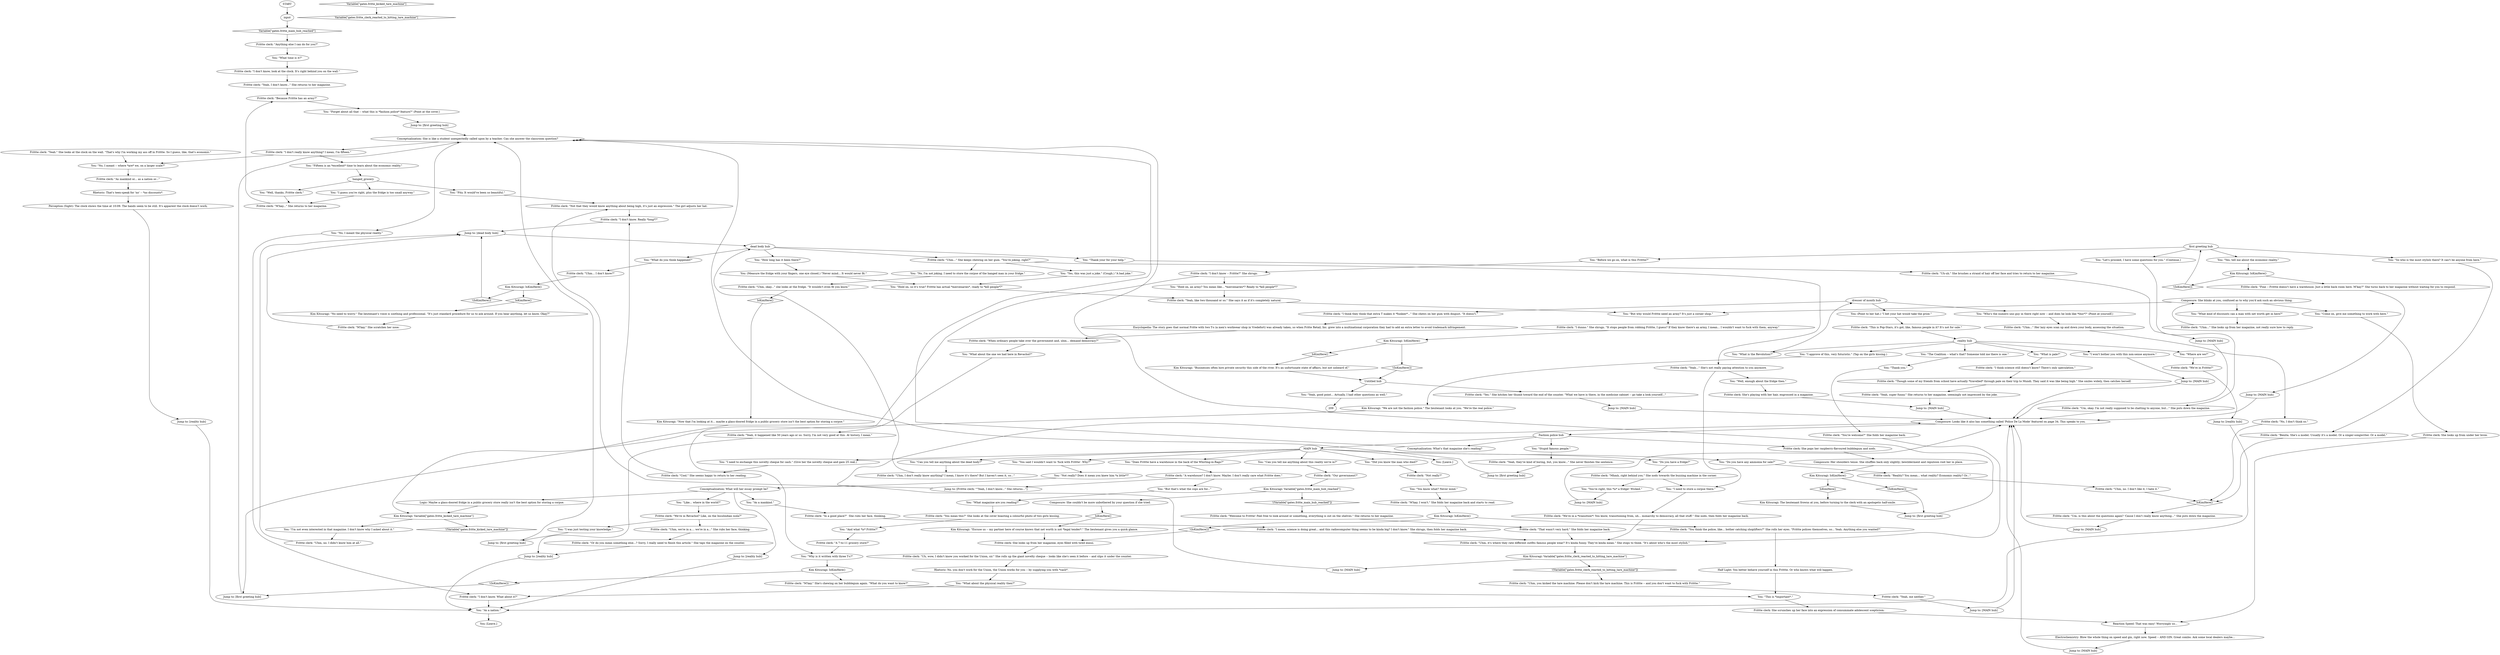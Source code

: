 # FRITTE / FRITTE CLERK
# A dialogue with a bored teenage girl who works as a shop clerk.
# ==================================================
digraph G {
	  0 [label="START"];
	  1 [label="input"];
	  2 [label="Kim Kitsuragi: IsKimHere()"];
	  3 [label="IsKimHere()", shape=diamond];
	  4 [label="!(IsKimHere())", shape=diamond];
	  5 [label="You: \"I need to exchange this novelty cheque for cash.\" (Give her the novelty cheque and gain 25 reál.)"];
	  6 [label="Electrochemistry: Blow the whole thing on speed and gin, right now. Speed -- AND GIN. Great combo. Ask some local dealers maybe..."];
	  7 [label="dead body hub"];
	  8 [label="You: \"Where are we?\""];
	  9 [label="You: \"What is the Revolution?\""];
	  10 [label="Frittte clerk: \"I don't know, look at the clock. It's right behind you on the wall.\""];
	  11 [label="Kim Kitsuragi: \"Now that I'm looking at it... maybe a glass-doored fridge in a public grocery store isn't the best option for storing a corpse.\""];
	  12 [label="You: \"Let's proceed, I have some questions for you.\" (Continue.)"];
	  13 [label="Frittte clerk: \"Um, okay. I'm not really supposed to be chatting to anyone, but...\" She puts down the magazine."];
	  14 [label="Jump to: [reality hub]"];
	  15 [label="You: \"Stupid famous people.\""];
	  16 [label="Jump to: [first greeting hub]"];
	  17 [label="You: \"Yeah, good point... Actually, I had other questions as well.\""];
	  18 [label="Frittte clerk: She scrunches up her face into an expression of consummate adolescent scepticism."];
	  19 [label="You: \"Thank your for your help.\""];
	  20 [label="Frittte clerk: \"Mhmh, right behind you.\" She nods towards the buzzing machine in the corner."];
	  21 [label="Jump to: [MAIN hub]"];
	  22 [label="You: \"Pity. It would've been so beautiful.\""];
	  23 [label="You: \"Can you tell me anything about the dead body?\""];
	  24 [label="You: \"No, I meant the physical reality.\""];
	  25 [label="Frittte clerk: \"Not really?\""];
	  26 [label="Frittte clerk: \"Uh-uh.\" She brushes a strand of hair off her face and tries to return to her magazine."];
	  27 [label="Jump to: [dead body hub]"];
	  28 [label="Jump to: [MAIN hub]"];
	  29 [label="Frittte clerk: \"M'kay.\" She scratches her nose."];
	  30 [label="You: \"Well, enough about the fridge then.\""];
	  31 [label="Frittte clerk: \"Uhm, okay...\" she looks at the fridge. \"It wouldn't even fit you know.\""];
	  32 [label="You: (Point to her hat.) \"I bet your hat would take the prize.\""];
	  33 [label="You: \"Before we go on, what is this Frittte?\""];
	  34 [label="You: \"Who's the numero uno guy in there right now -- and does he look like *this*?\" (Point at yourself.)"];
	  35 [label="Composure: Her shoulders tense. She shuffles back only slightly; bewilderment and repulsion root her in place."];
	  36 [label="Frittte clerk: \"You mean this?\" She looks at the cover boasting a colourful photo of two girls kissing."];
	  37 [label="Jump to: [reality hub]"];
	  38 [label="You: \"No, I'm not joking. I need to store the corpse of the hanged man in your fridge.\""];
	  39 [label="Frittte clerk: \"Though some of my friends from school have actually *travelled* through pale on their trip to Mundi. They said it was like being high.\" She smiles widely, then catches herself."];
	  40 [label="You: \"What about the one we had here in Revachol?\""];
	  41 [label="Kim Kitsuragi: IsKimHere()"];
	  42 [label="IsKimHere()", shape=diamond];
	  43 [label="!(IsKimHere())", shape=diamond];
	  44 [label="You: [Leave.]"];
	  45 [label="You: \"What is pale?\""];
	  46 [label="Frittte clerk: \"In a good place?\"  She rubs her face, thinking."];
	  47 [label="Kim Kitsuragi: IsKimHere()"];
	  48 [label="IsKimHere()", shape=diamond];
	  49 [label="!(IsKimHere())", shape=diamond];
	  50 [label="You: \"Well, thanks, Frittte clerk.\""];
	  51 [label="Frittte clerk: \"Yeah, they're kind of boring, but, you know...\" She never finishes the sentence."];
	  52 [label="Frittte clerk: \"No, I don't think so.\""];
	  53 [label="You: \"But why would Frittte need an army? It's just a corner shop.\""];
	  54 [label="You: \"Do you have any ammonia for sale?\""];
	  55 [label="You: \"I was just testing your knowledge.\""];
	  56 [label="You: \"Do you have a fridge?\""];
	  57 [label="Frittte clerk: \"You're welcome?\" She folds her magazine back."];
	  58 [label="Frittte clerk: \"Yeah, it happened like 50 years ago or so. Sorry, I'm not very good at this. At history, I mean.\""];
	  59 [label="Frittte clerk: \"Uhm...\" Her lazy eyes scan up and down your body, assessing the situation."];
	  60 [label="You: \"You said I wouldn't want to 'fuck with Frittte'. Why?\""];
	  61 [label="Fashion police hub"];
	  62 [label="Frittte clerk: \"I don't know. What about it?\""];
	  63 [label="You: \"The Coalition -- what's that? Someone told me there is one.\""];
	  64 [label="You: \"I won't bother you with this non-sense anymore.\""];
	  65 [label="Frittte clerk: \"We're in Frittte?\""];
	  66 [label="You: \"As a mankind.\""];
	  67 [label="You: \"Like... where in the world?\""];
	  68 [label="Kim Kitsuragi: \"No need to worry.\" The lieutenant's voice is soothing and professional. \"It's just standard procedure for us to ask around. If you hear anything, let us know. Okay?\""];
	  69 [label="You: \"You're right, this *is* a fridge! Wicked.\""];
	  70 [label="Frittte clerk: She's playing with her hair, engrossed in a magazine."];
	  71 [label="Frittte clerk: \"Benita. She's a model. Usually it's a model. Or a singer-songwriter. Or a model.\""];
	  72 [label="Jump to: [MAIN hub]"];
	  73 [label="Frittte clerk: \"Yeah, like two thousand or so.\" She says it as if it's completely natural."];
	  74 [label="Frittte clerk: \"M'kay. I won't.\" She folds her magazine back and starts to read."];
	  75 [label="Frittte clerk: \"I mean, science is doing great... and this radiocomputer thing seems to be kinda big? I don't know.\" She shrugs, then folds her magazine back."];
	  76 [label="Frittte clerk: \"A warehouse? I don't know. Maybe. I don't really care what Frittte does.\""];
	  77 [label="Frittte clerk: She looks up from under her brow."];
	  78 [label="Jump to: [MAIN hub]"];
	  79 [label="Kim Kitsuragi: \"Businesses often hire private security this side of the river. It's an unfortunate state of affairs, but not unheard of.\""];
	  80 [label="Frittte clerk: \"We're in Revachol? Like, on the Insulindian isola?\""];
	  81 [label="Frittte clerk: \"I think science still doesn't know? There's only speculation.\""];
	  82 [label="You: \"I need to store a corpse there.\""];
	  83 [label="Frittte clerk: \"I don't know -- Frittte?\" She shrugs."];
	  84 [label="Frittte clerk: \"A 7-to-11 grocery store?\""];
	  85 [label="Kim Kitsuragi: \"Excuse us -- my partner here of course knows that net worth is not *legal tender*.\" The lieutenant gives you a quick glance."];
	  86 [label="Half Light: You better behave yourself in this Frittte. Or who knows what will happen."];
	  87 [label="You: \"Why is it written with three T-s?\""];
	  88 [label="Frittte clerk: \"Uhm, I don't really know anything? I mean, I know it's there? But I haven't seen it, so...\""];
	  89 [label="Frittte clerk: \"As mankind or... as a nation or...\""];
	  90 [label="You: \"What do you think happened?\""];
	  91 [label="Frittte clerk: \"Uhm... I don't know?\""];
	  92 [label="Frittte clerk: \"M'kay...\" She returns to her magazine."];
	  93 [label="Jump to: [first greeting hub]"];
	  94 [label="Jump to: [first greeting hub]"];
	  95 [label="Frittte clerk: \"I dunno.\" She shrugs. \"It stops people from robbing Frittte, I guess? If they know there's an army, I mean... I wouldn't want to fuck with them, anyway.\""];
	  96 [label="You: \"Does Frittte have a warehouse in the back of the Whirling-in-Rags?\""];
	  97 [label="Frittte clerk: \"Uhm...\" She looks up from her magazine, not really sure how to reply."];
	  98 [label="Kim Kitsuragi: The lieutenant frowns at you, before turning to the clerk with an apologetic half-smile."];
	  99 [label="Frittte clerk: \"Welcome to Frittte! Feel free to look around or something, everything is out on the shelves.\" She returns to her magazine."];
	  100 [label="You: \"Fifteen is an *excellent* time to learn about the economic reality.\""];
	  101 [label="Jump to: [MAIN hub]"];
	  102 [label="You: \"I guess you're right, plus the fridge is too small anyway.\""];
	  103 [label="Frittte clerk: \"Uhm, you kicked the tare machine. Please don't kick the tare machine. This is Frittte -- and you don't want to fuck with Frittte.\""];
	  104 [label="Encyclopedia: The story goes that normal Fritte with two T-s (a men's workwear shop in Vredefort) was already taken, so when Fritte Retail, Inc. grew into a multinational corporation they had to add an extra letter to avoid trademark infringement."];
	  105 [label="Untitled hub"];
	  106 [label="Jump to: [MAIN hub]"];
	  107 [label="Frittte clerk: \"Yeah.\" She looks at the clock on the wall. \"That's why I'm working my ass off in Frittte. So I guess, like, that's economic.\""];
	  108 [label="hanged_grocery"];
	  109 [label="Kim Kitsuragi: Variable[\"gates.fritte_kicked_tare_machine\"]"];
	  110 [label="Variable[\"gates.fritte_kicked_tare_machine\"]", shape=diamond];
	  111 [label="!(Variable[\"gates.fritte_kicked_tare_machine\"])", shape=diamond];
	  112 [label="You: \"I'm not even interested in that magazine. I don't know why I asked about it.\""];
	  113 [label="Frittte clerk: She pops her raspberry-flavoured bubblegum and nods."];
	  114 [label="Kim Kitsuragi: \"We are not the fashion police.\" The lieutenant looks at you. \"We're the real police.\""];
	  115 [label="Frittte clerk: \"Um, is this about the questions again? 'Cause I don't really know anything...\" She puts down the magazine."];
	  116 [label="Frittte clerk: \"Anything else I can do for you?\""];
	  117 [label="Rhetoric: No, you don't work for the Union, the Union works for you -- by supplying you with *cash*."];
	  118 [label="You: \"What time is it?\""];
	  119 [label="You: \"I approve of this, very futuristic.\" (Tap on the girls kissing.)"];
	  120 [label="MAIN hub"];
	  121 [label="Composure: Looks like it also has something called 'Police De La Mode' featured on page 34. This speaks to you."];
	  122 [label="reality hub"];
	  123 [label="You: \"As a nation.\""];
	  124 [label="Logic: Maybe a glass-doored fridge in a public grocery store really isn't the best option for storing a corpse."];
	  125 [label="first greeting hub"];
	  126 [label="Conceptualization: She is like a student unexpectedly called upon by a teacher. Can she answer the classroom question?"];
	  127 [label="Frittte clerk: \"Uhm, no. I don't like it, I hate it.\""];
	  128 [label="Frittte clerk: \"This is Pop-Stars, it's got, like, famous people in it? It's not for sale.\""];
	  129 [label="You: \"And what *is* Frittte?\""];
	  130 [label="You: \"Hold on, an army? You mean like... *mercenaries*? Ready to *kill people*?\""];
	  131 [label="You: \"What kind of discounts can a man with net worth get in here?\""];
	  132 [label="You: \"Can you tell me anything about this reality we're in?\""];
	  133 [label="You: \"Did you know the man who died?\""];
	  134 [label="You: \"How long has it been there?\""];
	  135 [label="Frittte clerk: \"Uhm...\" She keeps chewing on her gum. \"You're joking, right?\""];
	  136 [label="Frittte clerk: \"We're in a *transition*! You know, transitioning from, uh... monarchy to democracy, all that stuff.\" She nods, then folds her magazine back."];
	  137 [label="Frittte clerk: \"Or do you mean something else...? Sorry, I really need to finish this article.\" She taps the magazine on the counter."];
	  138 [label="Kim Kitsuragi: Variable[\"gates.fritte_main_hub_reached\"]"];
	  139 [label="Variable[\"gates.fritte_main_hub_reached\"]", shape=diamond];
	  140 [label="!(Variable[\"gates.fritte_main_hub_reached\"])", shape=diamond];
	  141 [label="Composure: She couldn't be more unbothered by your question if she tried."];
	  142 [label="Perception (Sight): The clock shows the time at 10:09. The hands seem to be still. It's apparent the clock doesn't work."];
	  143 [label="Frittte clerk: \"Yeah, I don't know...\" She returns to her magazine."];
	  144 [label="Frittte clerk: \"Not that they would know anything about being high, it's just an expression.\" The girl adjusts her hat."];
	  145 [label="Frittte clerk: \"Yeah, super funny.\" She returns to her magazine, seemingly not impressed by the joke."];
	  146 [label="You: \"Hold on, so it's true? Frittte has actual *mercenaries*, ready to *kill people*?\""];
	  147 [label="You: \"Come on, give me something to work with here.\""];
	  148 [label="You: \"But that's what the cops are for...\""];
	  149 [label="Frittte clerk: \"Yes.\" She hitches her thumb toward the end of the counter. \"What we have is there, in the medicine cabinet -- go take a look yourself...\""];
	  150 [label="Frittte clerk: \"Uh, wow, I didn't know you worked for the Union, sir.\" She rolls up the giant novelty cheque -- looks like she's seen it before -- and slips it under the counter."];
	  151 [label="Frittte clerk: \"Cool.\" She seems happy to return to her reading."];
	  152 [label="Jump to: [MAIN hub]"];
	  153 [label="Frittte clerk: \"I don't know. Really *long*?\""];
	  154 [label="You: (Measure the fridge with your fingers, one eye closed.) \"Never mind... It would never fit.\""];
	  155 [label="You: \"Yes, this was just a joke.\" (Cough.) \"A bad joke.\""];
	  156 [label="Frittte clerk: \"Yeah...\" She's not really paying attention to you anymore."];
	  157 [label="Jump to: [MAIN hub]"];
	  158 [label="Frittte clerk: \"Because Frittte has an army?\""];
	  159 [label="You: \"Not really? Does it mean you knew him *a little*?\""];
	  160 [label="You: \"You know what? Never mind.\""];
	  161 [label="Jump to: [reality hub]"];
	  162 [label="Kim Kitsuragi: IsKimHere()"];
	  163 [label="IsKimHere()", shape=diamond];
	  164 [label="!(IsKimHere())", shape=diamond];
	  165 [label="Frittte clerk: \"You think the police, like... bother catching shoplifters?\" She rolls her eyes. \"Frittte polices themselves, so... Yeah. Anything else you wanted?\""];
	  166 [label="You: \"What magazine are you reading?\""];
	  167 [label="You: \"Yes, tell me about the economic reality.\""];
	  168 [label="Frittte clerk: \"I don't really know anything? I mean, I'm fifteen.\""];
	  169 [label="Kim Kitsuragi: IsKimHere()"];
	  170 [label="IsKimHere()", shape=diamond];
	  171 [label="!(IsKimHere())", shape=diamond];
	  172 [label="Frittte clerk: \"Fine -- Frittte doesn't have a warehouse. Just a little back room here. M'kay?\" She turns back to her magazine without waiting for you to respond."];
	  173 [label="Reaction Speed: That was easy! Worryingly so..."];
	  174 [label="You: \"What about the physical reality then?\""];
	  175 [label="You: \"No, I meant -- where *are* we, on a larger scale?\""];
	  176 [label="Jump to: [reality hub]"];
	  177 [label="Frittte clerk: \"Uhm, it's where they rate different outfits famous people wear? It's kinda funny. They're kinda mean.\" She stops to think. \"It's about who's the most stylish.\""];
	  178 [label="Jump to: [first greeting hub]"];
	  179 [label="Frittte clerk: \"When ordinary people take over the government and, uhm... demand democracy?\""];
	  180 [label="dresser of month hub"];
	  181 [label="Kim Kitsuragi: Variable[\"gates.fritte_clerk_reacted_to_hitting_tare_machine\"]"];
	  182 [label="Variable[\"gates.fritte_clerk_reacted_to_hitting_tare_machine\"]", shape=diamond];
	  183 [label="!(Variable[\"gates.fritte_clerk_reacted_to_hitting_tare_machine\"])", shape=diamond];
	  184 [label="Jump to: [MAIN hub]"];
	  185 [label="Frittte clerk: \"Yeah, me neither.\""];
	  186 [label="Frittte clerk: \"Uhm, no. I didn't know him at all.\""];
	  187 [label="Conceptualization: What will her essay prompt be?"];
	  188 [label="Rhetoric: That's teen-speak for 'no' -- *no discounts*."];
	  189 [label="Composure: She blinks at you, confused as to why you'd ask such an obvious thing."];
	  190 [label="You: \"Forget about all that -- what this is *fashion police* feature?\" (Point at the cover.)"];
	  191 [label="Conceptualization: What's that magazine she's reading?"];
	  192 [label="Frittte clerk: \"That wasn't very hard.\" She folds her magazine back."];
	  193 [label="Jump to: [first greeting hub]"];
	  194 [label="Jump to: [MAIN hub]"];
	  195 [label="You: \"This is *important*.\""];
	  196 [label="Jump to: [Frittte clerk: \"\"Yeah, I don't know...\" She returns...\"]"];
	  197 [label="Frittte clerk: She looks up from her magazine, eyes filled with tired ennui."];
	  198 [label="Frittte clerk: \"Reality? You mean... what reality? Economic reality? Or...\""];
	  199 [label="Frittte clerk: \"Our government?\""];
	  200 [label="You: \"Thank you.\""];
	  201 [label="Frittte clerk: \"Uhm, we're in a.... we're in a...\" She rubs her face, thinking."];
	  202 [label="You: [Leave.]"];
	  203 [label="You: \"So who is the most stylish there? It can't be anyone from here.\""];
	  204 [label="Frittte clerk: \"I think they think that extra T makes it *funkier*...\" She chews on her gum with disgust. \"It doesn't.\""];
	  205 [label="Kim Kitsuragi: IsKimHere()"];
	  206 [label="IsKimHere()", shape=diamond];
	  207 [label="!(IsKimHere())", shape=diamond];
	  208 [label="Frittte clerk: \"M'kay.\" She's chewing on her bubblegum again. \"What do you want to know?\""];
	  0 -> 1
	  1 -> 139
	  2 -> 3
	  2 -> 4
	  3 -> 79
	  4 -> 105
	  5 -> 151
	  6 -> 106
	  7 -> 90
	  7 -> 19
	  7 -> 134
	  7 -> 135
	  8 -> 65
	  9 -> 180
	  10 -> 143
	  11 -> 109
	  12 -> 13
	  13 -> 121
	  14 -> 123
	  15 -> 51
	  16 -> 126
	  17 -> 209
	  18 -> 173
	  19 -> 26
	  20 -> 82
	  20 -> 69
	  21 -> 121
	  22 -> 144
	  23 -> 88
	  24 -> 62
	  25 -> 160
	  26 -> 28
	  27 -> 7
	  28 -> 121
	  29 -> 27
	  30 -> 70
	  31 -> 170
	  32 -> 128
	  33 -> 83
	  34 -> 59
	  35 -> 41
	  36 -> 129
	  37 -> 123
	  38 -> 31
	  39 -> 145
	  40 -> 58
	  41 -> 42
	  41 -> 43
	  42 -> 98
	  43 -> 16
	  45 -> 81
	  46 -> 75
	  47 -> 48
	  47 -> 49
	  48 -> 68
	  49 -> 27
	  50 -> 92
	  51 -> 93
	  52 -> 206
	  53 -> 95
	  54 -> 198
	  55 -> 193
	  56 -> 20
	  57 -> 177
	  58 -> 14
	  59 -> 52
	  60 -> 159
	  61 -> 120
	  61 -> 191
	  61 -> 113
	  61 -> 15
	  62 -> 123
	  63 -> 200
	  64 -> 152
	  65 -> 176
	  66 -> 46
	  67 -> 80
	  68 -> 29
	  69 -> 157
	  70 -> 101
	  71 -> 206
	  72 -> 121
	  73 -> 53
	  74 -> 162
	  75 -> 177
	  76 -> 196
	  76 -> 148
	  77 -> 173
	  78 -> 121
	  79 -> 105
	  80 -> 201
	  80 -> 55
	  81 -> 39
	  82 -> 136
	  83 -> 130
	  83 -> 87
	  84 -> 87
	  85 -> 197
	  86 -> 195
	  87 -> 205
	  88 -> 7
	  89 -> 188
	  90 -> 91
	  91 -> 47
	  92 -> 158
	  93 -> 126
	  94 -> 126
	  95 -> 2
	  96 -> 76
	  97 -> 189
	  98 -> 16
	  99 -> 192
	  100 -> 108
	  101 -> 121
	  102 -> 92
	  103 -> 185
	  104 -> 179
	  105 -> 17
	  105 -> 149
	  106 -> 121
	  107 -> 175
	  108 -> 102
	  108 -> 50
	  108 -> 22
	  109 -> 112
	  109 -> 111
	  110 -> 182
	  112 -> 186
	  113 -> 35
	  114 -> 94
	  115 -> 72
	  116 -> 118
	  117 -> 174
	  118 -> 10
	  119 -> 114
	  120 -> 96
	  120 -> 132
	  120 -> 5
	  120 -> 133
	  120 -> 44
	  120 -> 54
	  120 -> 23
	  120 -> 56
	  120 -> 60
	  121 -> 61
	  122 -> 64
	  122 -> 8
	  122 -> 9
	  122 -> 45
	  122 -> 119
	  122 -> 63
	  123 -> 202
	  124 -> 109
	  125 -> 33
	  125 -> 203
	  125 -> 12
	  125 -> 167
	  126 -> 168
	  126 -> 24
	  127 -> 206
	  128 -> 122
	  129 -> 84
	  130 -> 73
	  131 -> 97
	  132 -> 199
	  133 -> 25
	  134 -> 154
	  135 -> 155
	  135 -> 156
	  135 -> 38
	  136 -> 177
	  137 -> 14
	  138 -> 140
	  138 -> 141
	  139 -> 116
	  140 -> 99
	  141 -> 163
	  142 -> 37
	  143 -> 158
	  144 -> 153
	  145 -> 101
	  146 -> 73
	  147 -> 77
	  148 -> 166
	  149 -> 78
	  150 -> 117
	  151 -> 153
	  152 -> 121
	  153 -> 27
	  154 -> 146
	  155 -> 146
	  156 -> 82
	  156 -> 30
	  157 -> 121
	  158 -> 190
	  159 -> 187
	  160 -> 74
	  161 -> 123
	  162 -> 164
	  162 -> 165
	  163 -> 85
	  164 -> 197
	  165 -> 86
	  166 -> 36
	  167 -> 169
	  168 -> 100
	  168 -> 175
	  169 -> 171
	  169 -> 172
	  170 -> 11
	  171 -> 125
	  172 -> 21
	  173 -> 6
	  174 -> 62
	  175 -> 89
	  176 -> 123
	  177 -> 181
	  178 -> 126
	  179 -> 40
	  180 -> 32
	  180 -> 34
	  180 -> 204
	  181 -> 184
	  181 -> 183
	  183 -> 103
	  184 -> 121
	  185 -> 194
	  186 -> 27
	  187 -> 161
	  187 -> 66
	  187 -> 67
	  187 -> 124
	  188 -> 142
	  189 -> 147
	  189 -> 131
	  189 -> 53
	  190 -> 178
	  191 -> 126
	  192 -> 177
	  193 -> 126
	  194 -> 121
	  195 -> 18
	  196 -> 144
	  197 -> 150
	  198 -> 127
	  199 -> 138
	  200 -> 57
	  201 -> 137
	  203 -> 71
	  204 -> 104
	  205 -> 208
	  205 -> 207
	  206 -> 115
	  207 -> 94
	  208 -> 195
}

